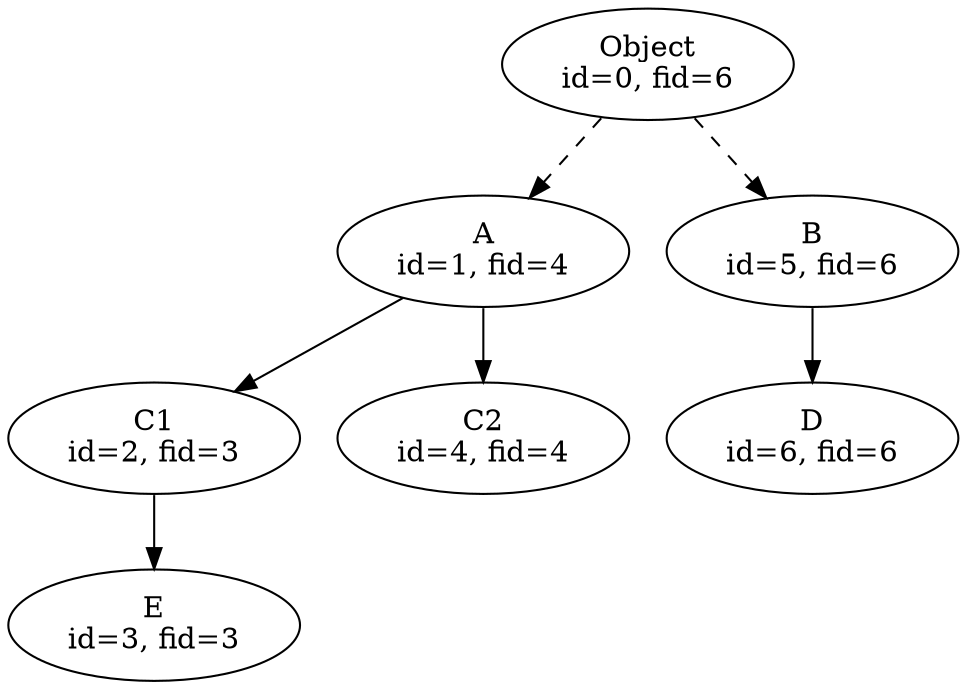 digraph {
  dpi=150
  Object -> A[style = dashed]
  Object -> B[style = dashed]
  A -> C1
  A -> C2
  B -> D
  C1 -> E
  Object[label="Object\nid=0, fid=6"]
  A[label="A\nid=1, fid=4"]
  B[label="B\nid=5, fid=6"]
  C1[label="C1\nid=2, fid=3"]
  C2[label="C2\nid=4, fid=4"]
  D[label="D\nid=6, fid=6"]
  E[label="E\nid=3, fid=3"]
}